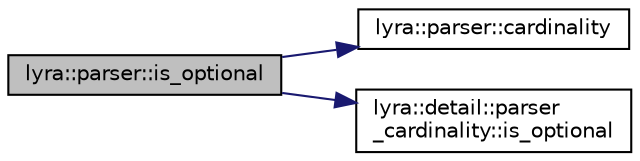 digraph "lyra::parser::is_optional"
{
 // INTERACTIVE_SVG=YES
 // LATEX_PDF_SIZE
  edge [fontname="Helvetica",fontsize="10",labelfontname="Helvetica",labelfontsize="10"];
  node [fontname="Helvetica",fontsize="10",shape=record];
  rankdir="LR";
  Node1 [label="lyra::parser::is_optional",height=0.2,width=0.4,color="black", fillcolor="grey75", style="filled", fontcolor="black",tooltip=" "];
  Node1 -> Node2 [color="midnightblue",fontsize="10",style="solid",fontname="Helvetica"];
  Node2 [label="lyra::parser::cardinality",height=0.2,width=0.4,color="black", fillcolor="white", style="filled",URL="$classlyra_1_1parser.html#a4b4a77c2c6135a45d759e78cabea5b28",tooltip=" "];
  Node1 -> Node3 [color="midnightblue",fontsize="10",style="solid",fontname="Helvetica"];
  Node3 [label="lyra::detail::parser\l_cardinality::is_optional",height=0.2,width=0.4,color="black", fillcolor="white", style="filled",URL="$structlyra_1_1detail_1_1parser__cardinality.html#a4c43317731a3be327a451aea15b964ea",tooltip=" "];
}
